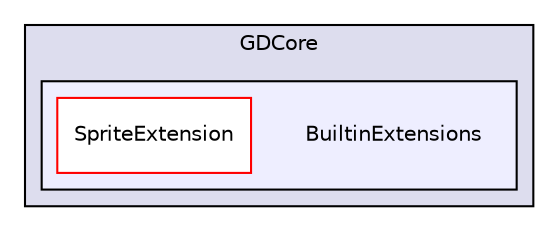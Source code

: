 digraph "BuiltinExtensions" {
  compound=true
  node [ fontsize="10", fontname="Helvetica"];
  edge [ labelfontsize="10", labelfontname="Helvetica"];
  subgraph clusterdir_abd3e9346511fbf501c65c6da6d93dcd {
    graph [ bgcolor="#ddddee", pencolor="black", label="GDCore" fontname="Helvetica", fontsize="10", URL="dir_abd3e9346511fbf501c65c6da6d93dcd.html"]
  subgraph clusterdir_133005aee98dc14e9b45053ba4beb69f {
    graph [ bgcolor="#eeeeff", pencolor="black", label="" URL="dir_133005aee98dc14e9b45053ba4beb69f.html"];
    dir_133005aee98dc14e9b45053ba4beb69f [shape=plaintext label="BuiltinExtensions"];
    dir_00eaefe2bdcf4006a95d230b470d4584 [shape=box label="SpriteExtension" color="red" fillcolor="white" style="filled" URL="dir_00eaefe2bdcf4006a95d230b470d4584.html"];
  }
  }
}
